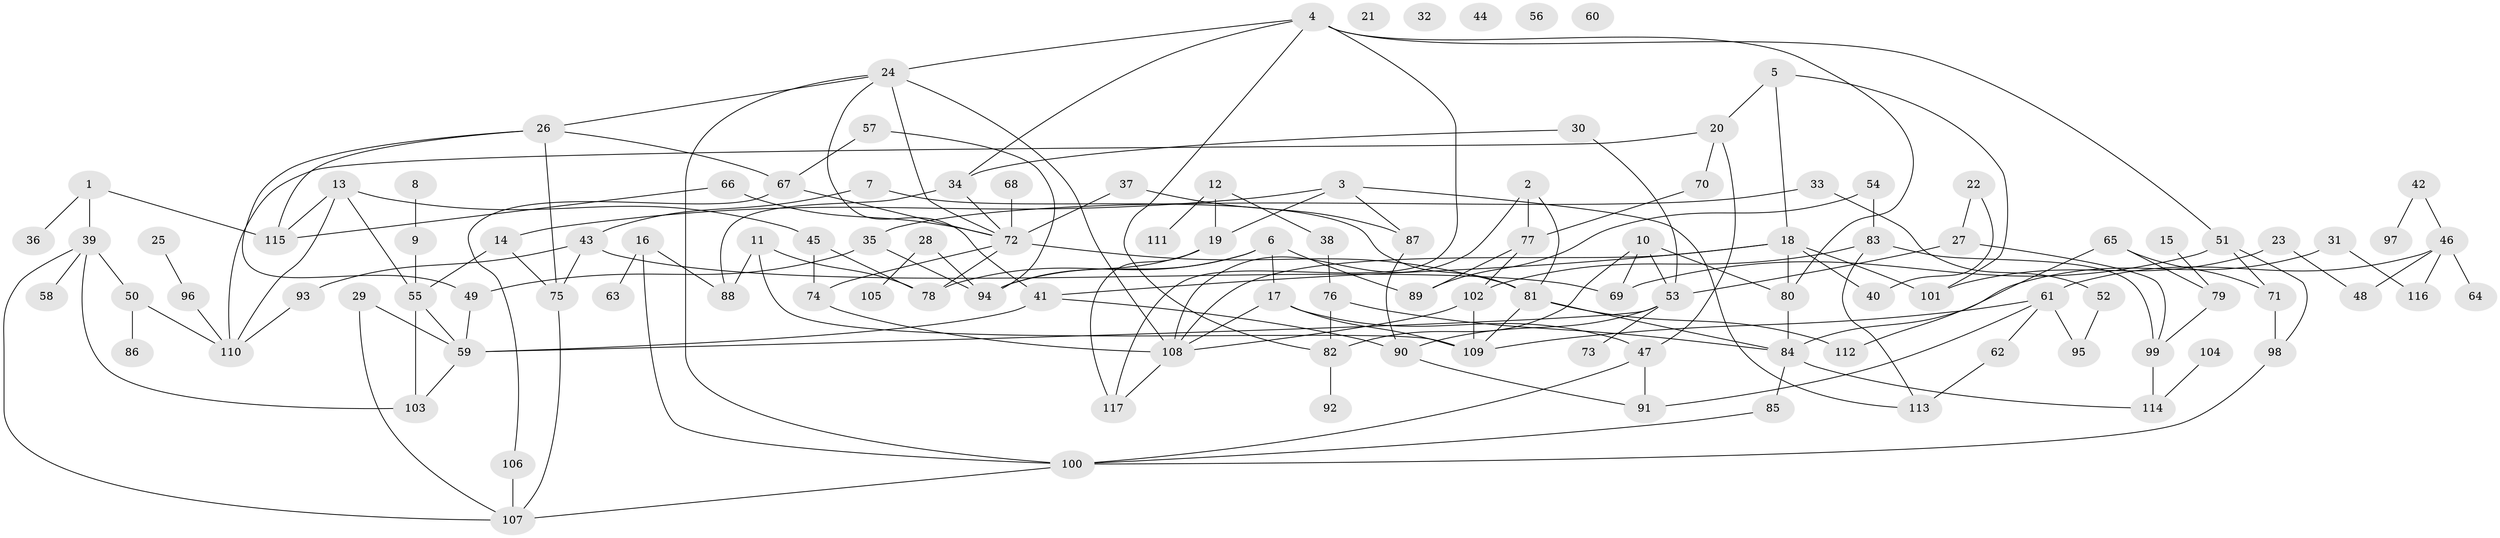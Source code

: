 // coarse degree distribution, {6: 0.0641025641025641, 7: 0.05128205128205128, 4: 0.16666666666666666, 3: 0.1282051282051282, 5: 0.15384615384615385, 1: 0.15384615384615385, 2: 0.16666666666666666, 0: 0.0641025641025641, 9: 0.02564102564102564, 8: 0.02564102564102564}
// Generated by graph-tools (version 1.1) at 2025/41/03/06/25 10:41:22]
// undirected, 117 vertices, 177 edges
graph export_dot {
graph [start="1"]
  node [color=gray90,style=filled];
  1;
  2;
  3;
  4;
  5;
  6;
  7;
  8;
  9;
  10;
  11;
  12;
  13;
  14;
  15;
  16;
  17;
  18;
  19;
  20;
  21;
  22;
  23;
  24;
  25;
  26;
  27;
  28;
  29;
  30;
  31;
  32;
  33;
  34;
  35;
  36;
  37;
  38;
  39;
  40;
  41;
  42;
  43;
  44;
  45;
  46;
  47;
  48;
  49;
  50;
  51;
  52;
  53;
  54;
  55;
  56;
  57;
  58;
  59;
  60;
  61;
  62;
  63;
  64;
  65;
  66;
  67;
  68;
  69;
  70;
  71;
  72;
  73;
  74;
  75;
  76;
  77;
  78;
  79;
  80;
  81;
  82;
  83;
  84;
  85;
  86;
  87;
  88;
  89;
  90;
  91;
  92;
  93;
  94;
  95;
  96;
  97;
  98;
  99;
  100;
  101;
  102;
  103;
  104;
  105;
  106;
  107;
  108;
  109;
  110;
  111;
  112;
  113;
  114;
  115;
  116;
  117;
  1 -- 36;
  1 -- 39;
  1 -- 115;
  2 -- 77;
  2 -- 81;
  2 -- 108;
  3 -- 14;
  3 -- 19;
  3 -- 87;
  3 -- 113;
  4 -- 24;
  4 -- 34;
  4 -- 51;
  4 -- 80;
  4 -- 82;
  4 -- 117;
  5 -- 18;
  5 -- 20;
  5 -- 101;
  6 -- 17;
  6 -- 78;
  6 -- 89;
  6 -- 94;
  7 -- 43;
  7 -- 81;
  8 -- 9;
  9 -- 55;
  10 -- 53;
  10 -- 69;
  10 -- 80;
  10 -- 82;
  11 -- 78;
  11 -- 88;
  11 -- 109;
  12 -- 19;
  12 -- 38;
  12 -- 111;
  13 -- 45;
  13 -- 55;
  13 -- 110;
  13 -- 115;
  14 -- 55;
  14 -- 75;
  15 -- 79;
  16 -- 63;
  16 -- 88;
  16 -- 100;
  17 -- 47;
  17 -- 108;
  17 -- 109;
  18 -- 40;
  18 -- 41;
  18 -- 80;
  18 -- 101;
  18 -- 108;
  19 -- 94;
  19 -- 117;
  20 -- 47;
  20 -- 70;
  20 -- 110;
  22 -- 27;
  22 -- 40;
  23 -- 48;
  23 -- 101;
  24 -- 26;
  24 -- 41;
  24 -- 72;
  24 -- 100;
  24 -- 108;
  25 -- 96;
  26 -- 49;
  26 -- 67;
  26 -- 75;
  26 -- 115;
  27 -- 53;
  27 -- 99;
  28 -- 94;
  28 -- 105;
  29 -- 59;
  29 -- 107;
  30 -- 34;
  30 -- 53;
  31 -- 84;
  31 -- 116;
  33 -- 35;
  33 -- 52;
  34 -- 72;
  34 -- 88;
  35 -- 49;
  35 -- 94;
  37 -- 72;
  37 -- 87;
  38 -- 76;
  39 -- 50;
  39 -- 58;
  39 -- 103;
  39 -- 107;
  41 -- 59;
  41 -- 90;
  42 -- 46;
  42 -- 97;
  43 -- 69;
  43 -- 75;
  43 -- 93;
  45 -- 74;
  45 -- 78;
  46 -- 48;
  46 -- 61;
  46 -- 64;
  46 -- 116;
  47 -- 91;
  47 -- 100;
  49 -- 59;
  50 -- 86;
  50 -- 110;
  51 -- 69;
  51 -- 71;
  51 -- 98;
  52 -- 95;
  53 -- 59;
  53 -- 73;
  53 -- 90;
  54 -- 83;
  54 -- 89;
  55 -- 59;
  55 -- 103;
  57 -- 67;
  57 -- 94;
  59 -- 103;
  61 -- 62;
  61 -- 91;
  61 -- 95;
  61 -- 109;
  62 -- 113;
  65 -- 71;
  65 -- 79;
  65 -- 112;
  66 -- 72;
  66 -- 115;
  67 -- 72;
  67 -- 106;
  68 -- 72;
  70 -- 77;
  71 -- 98;
  72 -- 74;
  72 -- 78;
  72 -- 81;
  74 -- 108;
  75 -- 107;
  76 -- 82;
  76 -- 84;
  77 -- 89;
  77 -- 102;
  79 -- 99;
  80 -- 84;
  81 -- 84;
  81 -- 109;
  81 -- 112;
  82 -- 92;
  83 -- 99;
  83 -- 102;
  83 -- 113;
  84 -- 85;
  84 -- 114;
  85 -- 100;
  87 -- 90;
  90 -- 91;
  93 -- 110;
  96 -- 110;
  98 -- 100;
  99 -- 114;
  100 -- 107;
  102 -- 108;
  102 -- 109;
  104 -- 114;
  106 -- 107;
  108 -- 117;
}
